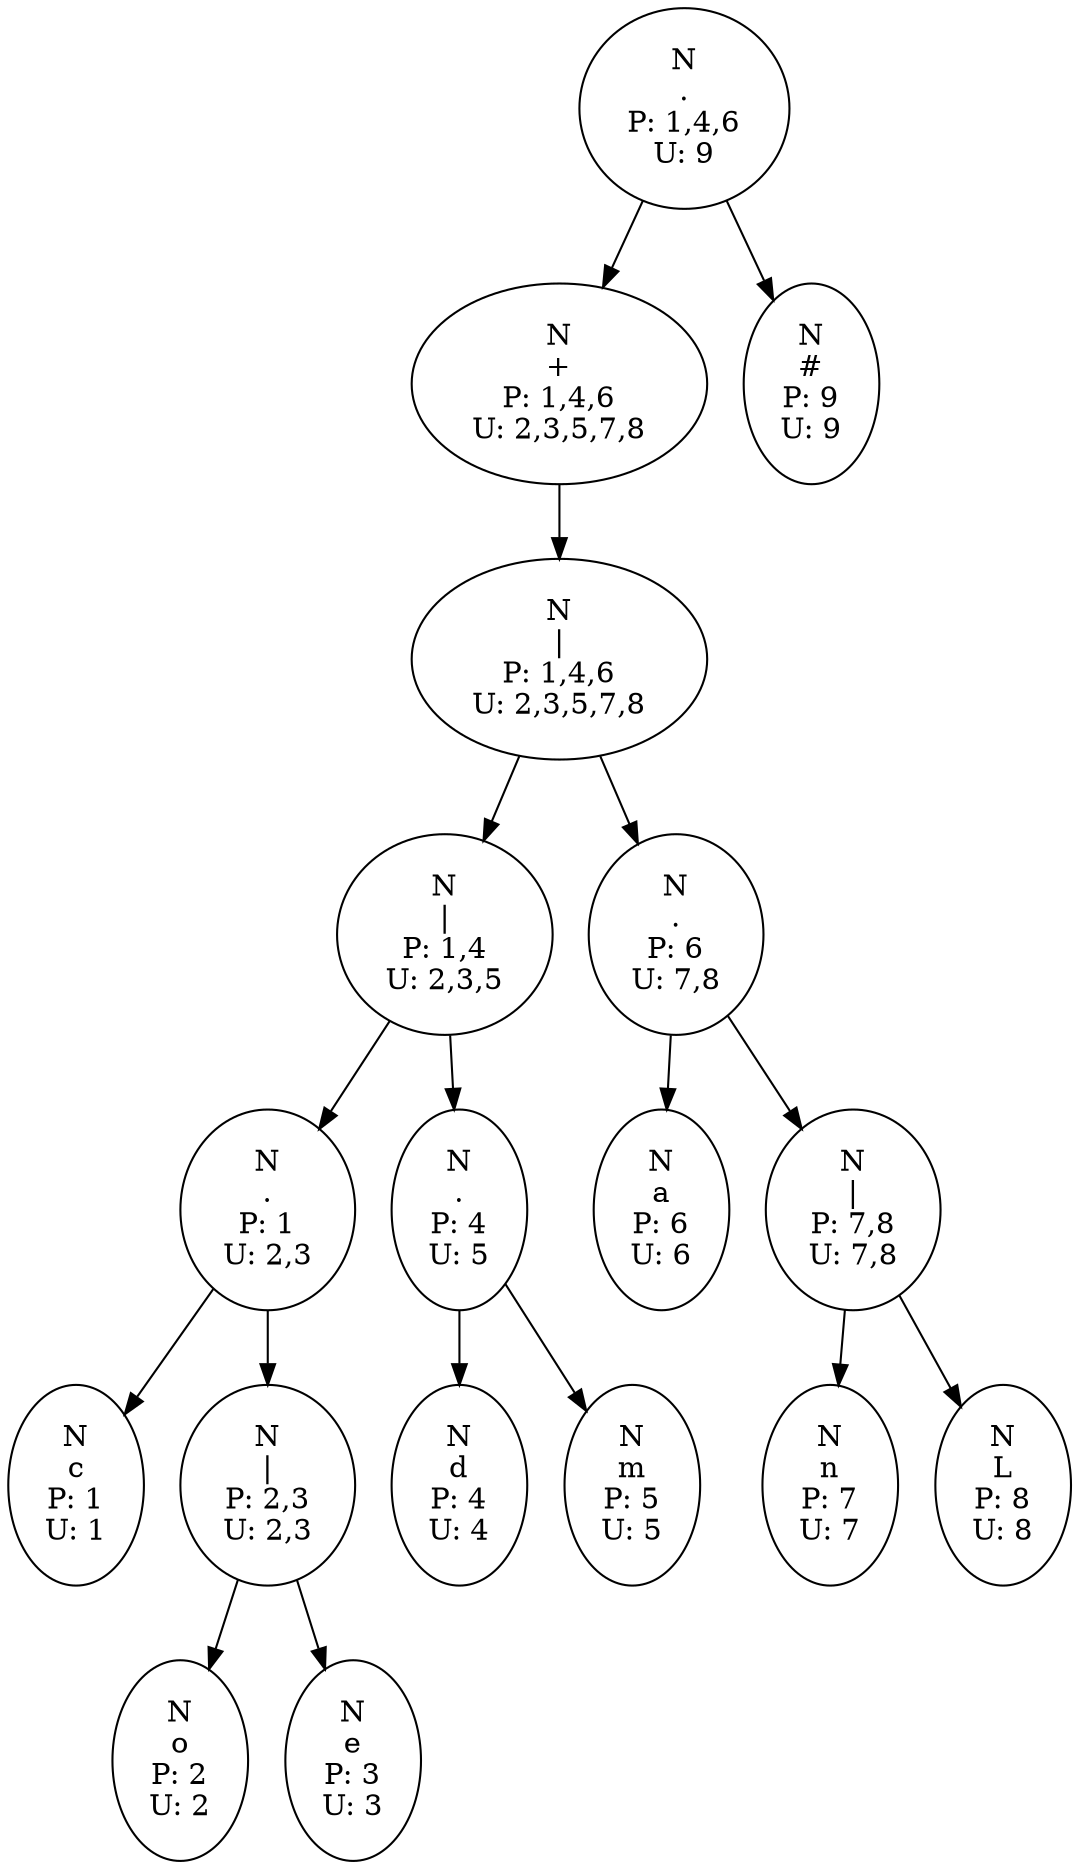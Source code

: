 digraph G{
N9->N8
N8->N5
N5->N3
N3->N1
N1->1
1[label="N
c
P: 1
U: 1"];
N1[label="N
.
P: 1
U: 2,3"];
N1->N2
N2->2
2[label="N
o
P: 2
U: 2"];
N2[label="N
|
P: 2,3
U: 2,3"];
N2->3
3[label="N
e
P: 3
U: 3"];
N3[label="N
|
P: 1,4
U: 2,3,5"];
N3->N4
N4->4
4[label="N
d
P: 4
U: 4"];
N4[label="N
.
P: 4
U: 5"];
N4->5
5[label="N
m
P: 5
U: 5"];
N5[label="N
|
P: 1,4,6
U: 2,3,5,7,8"];
N5->N6
N6->6
6[label="N
a
P: 6
U: 6"];
N6[label="N
.
P: 6
U: 7,8"];
N6->N7
N7->7
7[label="N
n
P: 7
U: 7"];
N7[label="N
|
P: 7,8
U: 7,8"];
N7->8
8[label="N
L
P: 8
U: 8"];
N8[label="N
+
P: 1,4,6
U: 2,3,5,7,8"];
N9[label="N
.
P: 1,4,6
U: 9"];
N9->9
9[label="N
#
P: 9
U: 9"];
}
